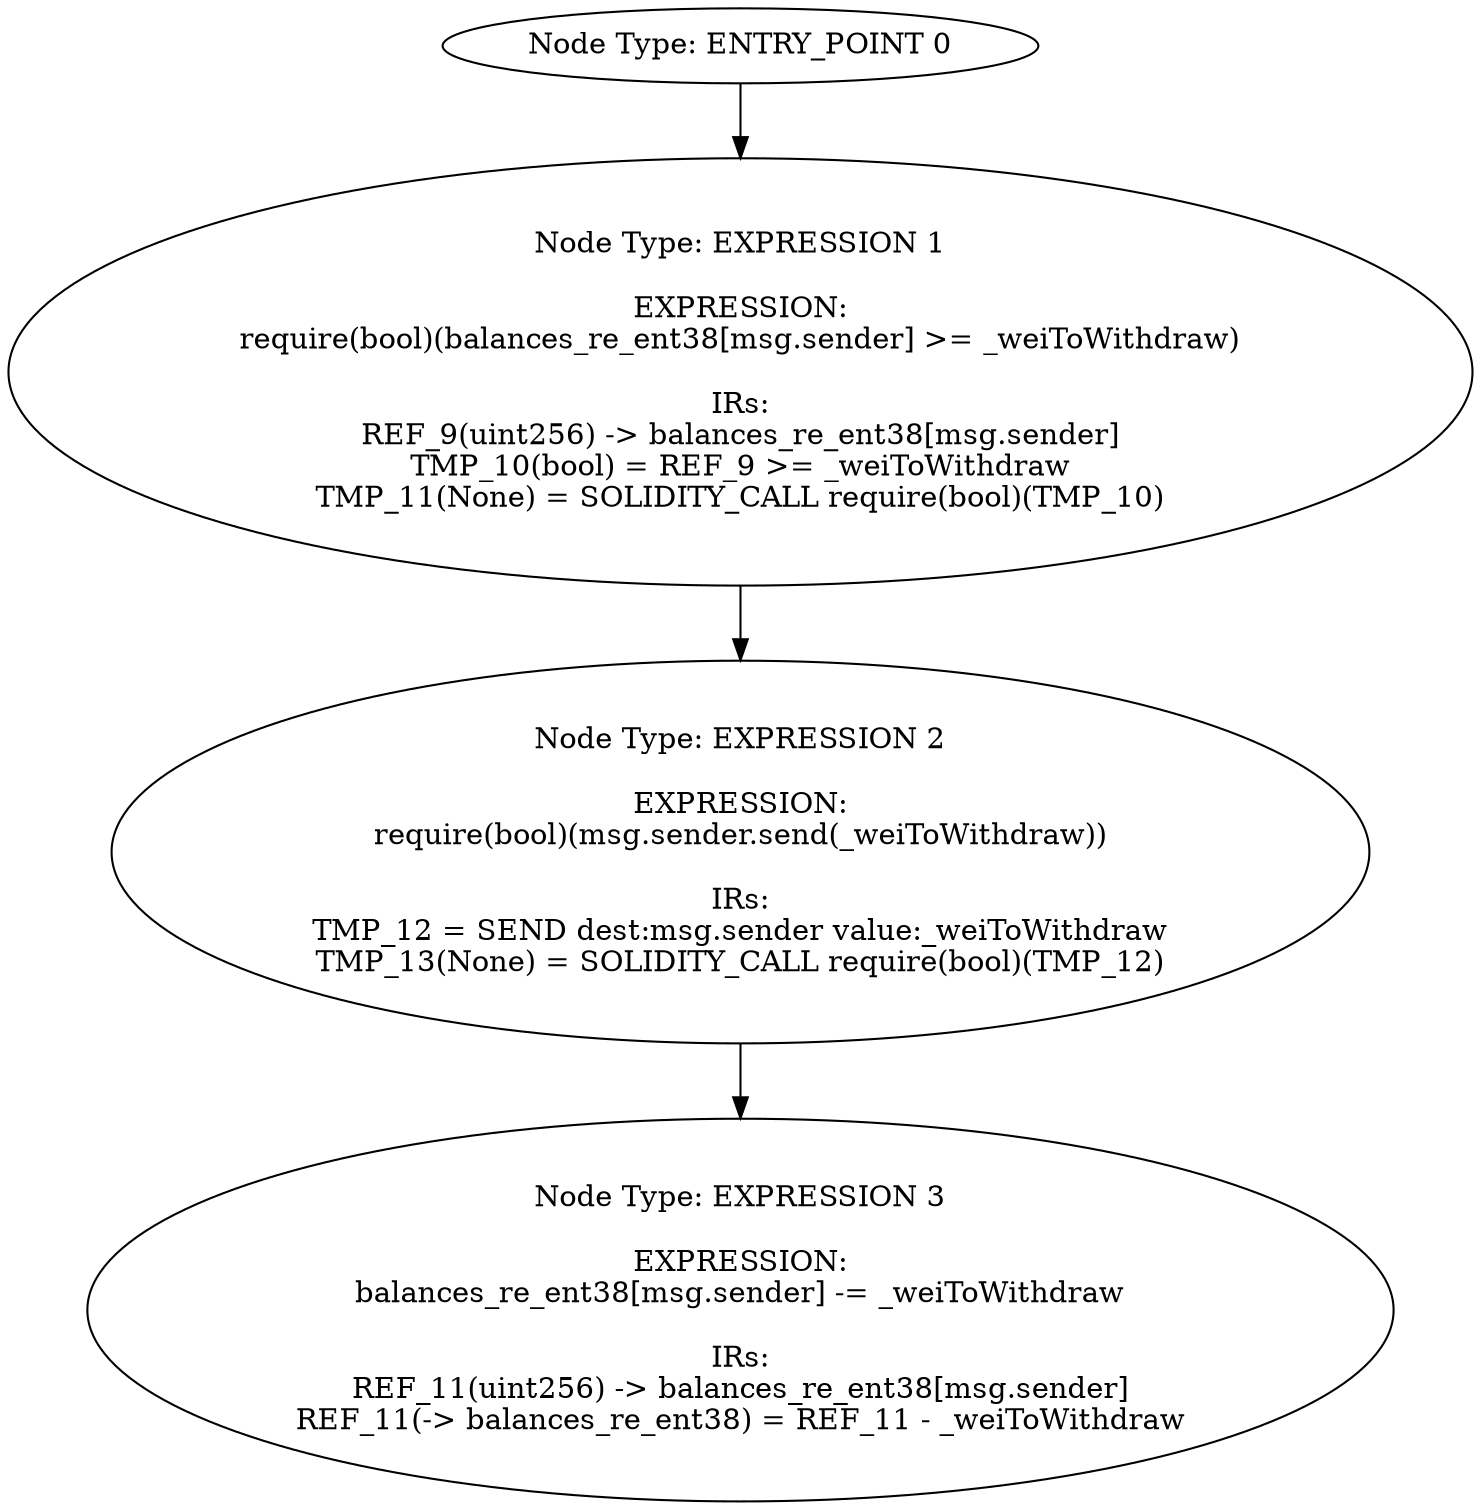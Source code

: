 digraph{
0[label="Node Type: ENTRY_POINT 0
"];
0->1;
1[label="Node Type: EXPRESSION 1

EXPRESSION:
require(bool)(balances_re_ent38[msg.sender] >= _weiToWithdraw)

IRs:
REF_9(uint256) -> balances_re_ent38[msg.sender]
TMP_10(bool) = REF_9 >= _weiToWithdraw
TMP_11(None) = SOLIDITY_CALL require(bool)(TMP_10)"];
1->2;
2[label="Node Type: EXPRESSION 2

EXPRESSION:
require(bool)(msg.sender.send(_weiToWithdraw))

IRs:
TMP_12 = SEND dest:msg.sender value:_weiToWithdraw
TMP_13(None) = SOLIDITY_CALL require(bool)(TMP_12)"];
2->3;
3[label="Node Type: EXPRESSION 3

EXPRESSION:
balances_re_ent38[msg.sender] -= _weiToWithdraw

IRs:
REF_11(uint256) -> balances_re_ent38[msg.sender]
REF_11(-> balances_re_ent38) = REF_11 - _weiToWithdraw"];
}
